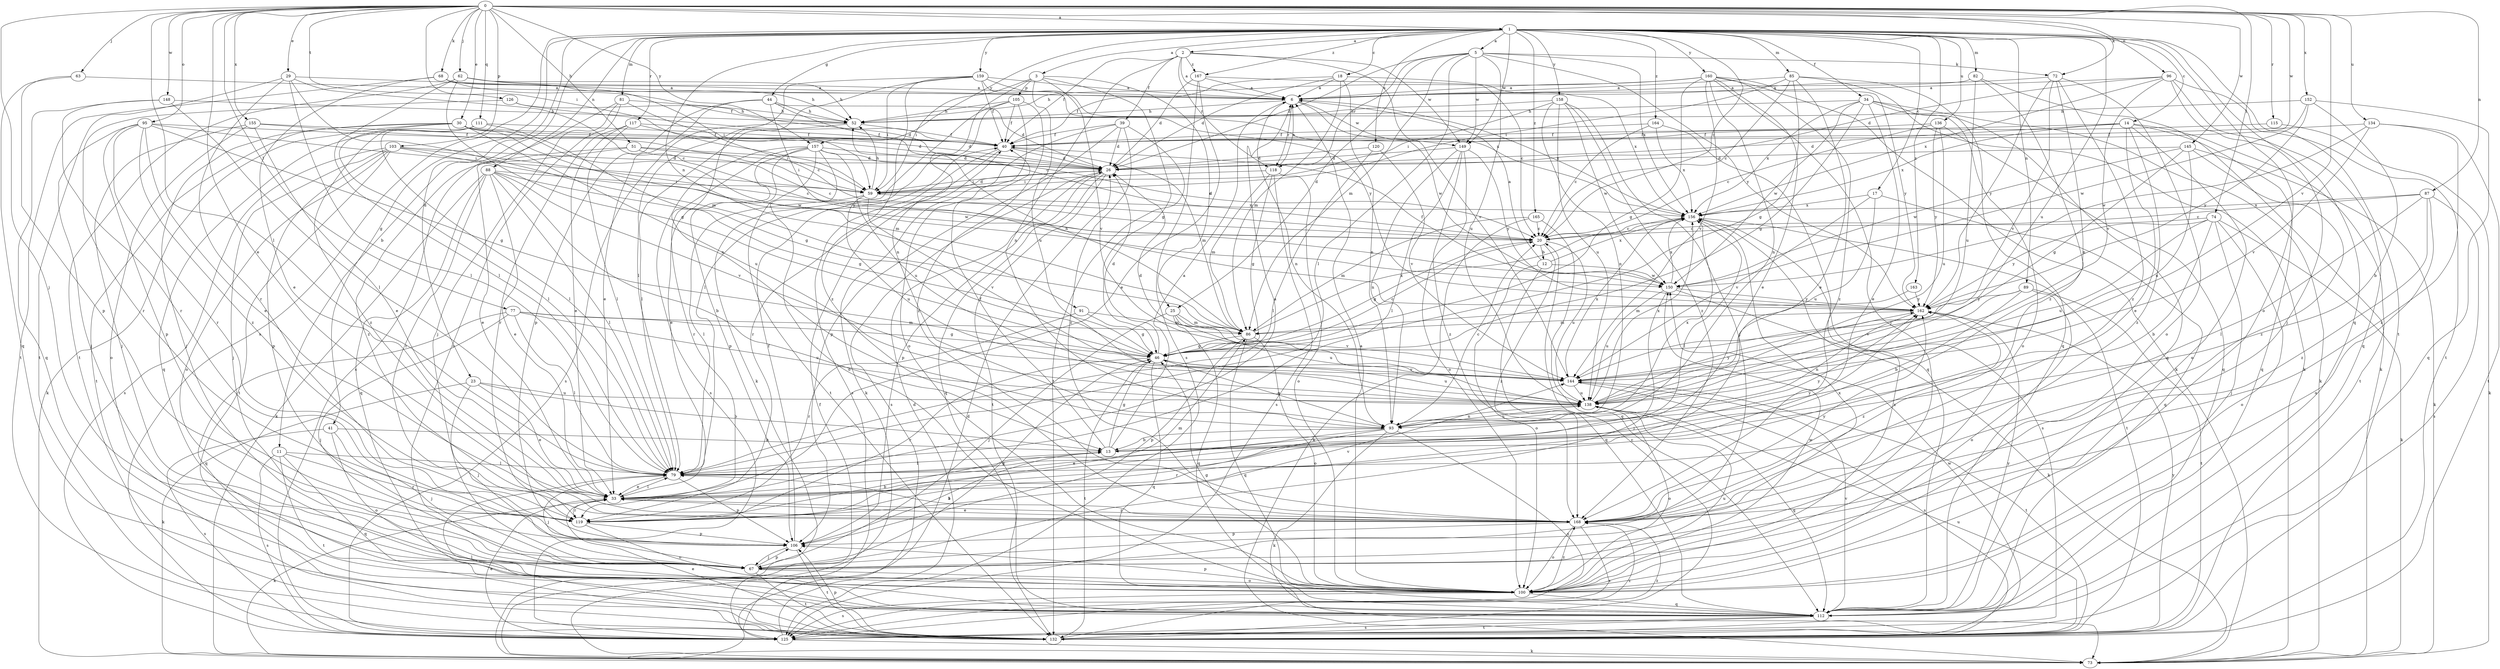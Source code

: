strict digraph  {
0;
1;
2;
3;
5;
6;
11;
12;
13;
14;
17;
18;
20;
23;
25;
26;
29;
30;
33;
34;
39;
40;
41;
44;
46;
51;
52;
59;
62;
63;
67;
68;
72;
73;
74;
77;
79;
81;
82;
85;
86;
87;
88;
89;
91;
93;
95;
96;
100;
103;
105;
106;
111;
112;
115;
117;
118;
119;
120;
125;
126;
132;
134;
136;
138;
144;
145;
148;
149;
150;
152;
155;
156;
157;
158;
159;
160;
162;
163;
164;
165;
167;
168;
0 -> 1  [label=a];
0 -> 29  [label=e];
0 -> 30  [label=e];
0 -> 33  [label=e];
0 -> 51  [label=h];
0 -> 59  [label=i];
0 -> 62  [label=j];
0 -> 63  [label=j];
0 -> 67  [label=j];
0 -> 68  [label=k];
0 -> 72  [label=k];
0 -> 74  [label=l];
0 -> 77  [label=l];
0 -> 79  [label=l];
0 -> 87  [label=n];
0 -> 95  [label=o];
0 -> 96  [label=o];
0 -> 103  [label=p];
0 -> 111  [label=q];
0 -> 115  [label=r];
0 -> 126  [label=t];
0 -> 134  [label=u];
0 -> 144  [label=v];
0 -> 145  [label=w];
0 -> 148  [label=w];
0 -> 149  [label=w];
0 -> 152  [label=x];
0 -> 155  [label=x];
0 -> 157  [label=y];
1 -> 2  [label=a];
1 -> 3  [label=a];
1 -> 5  [label=a];
1 -> 11  [label=b];
1 -> 14  [label=c];
1 -> 17  [label=c];
1 -> 18  [label=c];
1 -> 20  [label=c];
1 -> 23  [label=d];
1 -> 34  [label=f];
1 -> 41  [label=g];
1 -> 44  [label=g];
1 -> 81  [label=m];
1 -> 82  [label=m];
1 -> 85  [label=m];
1 -> 88  [label=n];
1 -> 89  [label=n];
1 -> 91  [label=n];
1 -> 100  [label=o];
1 -> 112  [label=q];
1 -> 117  [label=r];
1 -> 120  [label=s];
1 -> 125  [label=s];
1 -> 132  [label=t];
1 -> 136  [label=u];
1 -> 138  [label=u];
1 -> 149  [label=w];
1 -> 157  [label=y];
1 -> 158  [label=y];
1 -> 159  [label=y];
1 -> 160  [label=y];
1 -> 163  [label=z];
1 -> 164  [label=z];
1 -> 165  [label=z];
1 -> 167  [label=z];
2 -> 6  [label=a];
2 -> 39  [label=f];
2 -> 40  [label=f];
2 -> 93  [label=n];
2 -> 118  [label=r];
2 -> 144  [label=v];
2 -> 149  [label=w];
2 -> 167  [label=z];
3 -> 25  [label=d];
3 -> 46  [label=g];
3 -> 59  [label=i];
3 -> 93  [label=n];
3 -> 105  [label=p];
3 -> 138  [label=u];
3 -> 144  [label=v];
5 -> 25  [label=d];
5 -> 26  [label=d];
5 -> 72  [label=k];
5 -> 79  [label=l];
5 -> 86  [label=m];
5 -> 118  [label=r];
5 -> 138  [label=u];
5 -> 149  [label=w];
5 -> 156  [label=x];
5 -> 162  [label=y];
6 -> 52  [label=h];
6 -> 93  [label=n];
6 -> 118  [label=r];
6 -> 149  [label=w];
6 -> 150  [label=w];
6 -> 156  [label=x];
11 -> 79  [label=l];
11 -> 112  [label=q];
11 -> 119  [label=r];
11 -> 125  [label=s];
11 -> 132  [label=t];
12 -> 6  [label=a];
12 -> 100  [label=o];
12 -> 112  [label=q];
12 -> 150  [label=w];
12 -> 156  [label=x];
13 -> 6  [label=a];
13 -> 40  [label=f];
13 -> 46  [label=g];
13 -> 79  [label=l];
13 -> 162  [label=y];
14 -> 26  [label=d];
14 -> 33  [label=e];
14 -> 40  [label=f];
14 -> 100  [label=o];
14 -> 112  [label=q];
14 -> 132  [label=t];
14 -> 156  [label=x];
14 -> 168  [label=z];
17 -> 112  [label=q];
17 -> 138  [label=u];
17 -> 144  [label=v];
17 -> 156  [label=x];
18 -> 6  [label=a];
18 -> 26  [label=d];
18 -> 40  [label=f];
18 -> 86  [label=m];
18 -> 93  [label=n];
18 -> 156  [label=x];
20 -> 12  [label=b];
20 -> 46  [label=g];
20 -> 138  [label=u];
20 -> 168  [label=z];
23 -> 13  [label=b];
23 -> 33  [label=e];
23 -> 67  [label=j];
23 -> 73  [label=k];
23 -> 138  [label=u];
25 -> 67  [label=j];
25 -> 86  [label=m];
25 -> 112  [label=q];
25 -> 138  [label=u];
25 -> 144  [label=v];
26 -> 59  [label=i];
26 -> 106  [label=p];
26 -> 112  [label=q];
26 -> 125  [label=s];
26 -> 132  [label=t];
29 -> 6  [label=a];
29 -> 20  [label=c];
29 -> 79  [label=l];
29 -> 86  [label=m];
29 -> 119  [label=r];
29 -> 132  [label=t];
30 -> 26  [label=d];
30 -> 40  [label=f];
30 -> 67  [label=j];
30 -> 73  [label=k];
30 -> 79  [label=l];
30 -> 86  [label=m];
30 -> 132  [label=t];
30 -> 138  [label=u];
30 -> 150  [label=w];
33 -> 6  [label=a];
33 -> 73  [label=k];
33 -> 79  [label=l];
33 -> 119  [label=r];
33 -> 168  [label=z];
34 -> 33  [label=e];
34 -> 46  [label=g];
34 -> 52  [label=h];
34 -> 73  [label=k];
34 -> 100  [label=o];
34 -> 112  [label=q];
34 -> 150  [label=w];
34 -> 156  [label=x];
39 -> 26  [label=d];
39 -> 40  [label=f];
39 -> 73  [label=k];
39 -> 106  [label=p];
39 -> 132  [label=t];
39 -> 168  [label=z];
40 -> 26  [label=d];
40 -> 86  [label=m];
40 -> 119  [label=r];
40 -> 125  [label=s];
41 -> 13  [label=b];
41 -> 67  [label=j];
41 -> 100  [label=o];
41 -> 125  [label=s];
44 -> 20  [label=c];
44 -> 26  [label=d];
44 -> 33  [label=e];
44 -> 52  [label=h];
44 -> 106  [label=p];
44 -> 162  [label=y];
46 -> 20  [label=c];
46 -> 26  [label=d];
46 -> 112  [label=q];
46 -> 119  [label=r];
46 -> 132  [label=t];
46 -> 138  [label=u];
46 -> 144  [label=v];
51 -> 20  [label=c];
51 -> 26  [label=d];
51 -> 33  [label=e];
51 -> 59  [label=i];
51 -> 168  [label=z];
52 -> 40  [label=f];
52 -> 79  [label=l];
52 -> 125  [label=s];
59 -> 26  [label=d];
59 -> 52  [label=h];
59 -> 79  [label=l];
59 -> 138  [label=u];
59 -> 144  [label=v];
59 -> 156  [label=x];
62 -> 6  [label=a];
62 -> 46  [label=g];
62 -> 52  [label=h];
62 -> 59  [label=i];
62 -> 79  [label=l];
62 -> 132  [label=t];
63 -> 6  [label=a];
63 -> 106  [label=p];
63 -> 112  [label=q];
67 -> 46  [label=g];
67 -> 100  [label=o];
67 -> 106  [label=p];
67 -> 132  [label=t];
67 -> 156  [label=x];
68 -> 6  [label=a];
68 -> 33  [label=e];
68 -> 40  [label=f];
68 -> 52  [label=h];
68 -> 132  [label=t];
72 -> 6  [label=a];
72 -> 93  [label=n];
72 -> 100  [label=o];
72 -> 144  [label=v];
72 -> 162  [label=y];
72 -> 168  [label=z];
73 -> 26  [label=d];
73 -> 40  [label=f];
74 -> 13  [label=b];
74 -> 20  [label=c];
74 -> 67  [label=j];
74 -> 73  [label=k];
74 -> 100  [label=o];
74 -> 138  [label=u];
74 -> 162  [label=y];
77 -> 46  [label=g];
77 -> 67  [label=j];
77 -> 79  [label=l];
77 -> 86  [label=m];
77 -> 112  [label=q];
77 -> 138  [label=u];
79 -> 33  [label=e];
79 -> 67  [label=j];
79 -> 106  [label=p];
79 -> 162  [label=y];
81 -> 20  [label=c];
81 -> 52  [label=h];
81 -> 67  [label=j];
81 -> 100  [label=o];
81 -> 125  [label=s];
82 -> 6  [label=a];
82 -> 73  [label=k];
82 -> 138  [label=u];
82 -> 168  [label=z];
85 -> 6  [label=a];
85 -> 20  [label=c];
85 -> 33  [label=e];
85 -> 46  [label=g];
85 -> 59  [label=i];
85 -> 73  [label=k];
85 -> 112  [label=q];
86 -> 46  [label=g];
86 -> 52  [label=h];
86 -> 100  [label=o];
86 -> 106  [label=p];
86 -> 112  [label=q];
86 -> 156  [label=x];
87 -> 20  [label=c];
87 -> 79  [label=l];
87 -> 100  [label=o];
87 -> 125  [label=s];
87 -> 156  [label=x];
87 -> 168  [label=z];
88 -> 13  [label=b];
88 -> 33  [label=e];
88 -> 46  [label=g];
88 -> 59  [label=i];
88 -> 73  [label=k];
88 -> 79  [label=l];
88 -> 112  [label=q];
88 -> 119  [label=r];
88 -> 144  [label=v];
89 -> 13  [label=b];
89 -> 100  [label=o];
89 -> 132  [label=t];
89 -> 144  [label=v];
89 -> 162  [label=y];
91 -> 46  [label=g];
91 -> 86  [label=m];
91 -> 119  [label=r];
93 -> 13  [label=b];
93 -> 20  [label=c];
93 -> 33  [label=e];
93 -> 46  [label=g];
93 -> 73  [label=k];
93 -> 119  [label=r];
93 -> 125  [label=s];
93 -> 138  [label=u];
93 -> 156  [label=x];
95 -> 33  [label=e];
95 -> 40  [label=f];
95 -> 46  [label=g];
95 -> 59  [label=i];
95 -> 67  [label=j];
95 -> 106  [label=p];
95 -> 119  [label=r];
95 -> 168  [label=z];
96 -> 6  [label=a];
96 -> 26  [label=d];
96 -> 67  [label=j];
96 -> 112  [label=q];
96 -> 132  [label=t];
96 -> 144  [label=v];
96 -> 156  [label=x];
100 -> 6  [label=a];
100 -> 46  [label=g];
100 -> 106  [label=p];
100 -> 112  [label=q];
100 -> 125  [label=s];
100 -> 138  [label=u];
100 -> 150  [label=w];
100 -> 156  [label=x];
100 -> 168  [label=z];
103 -> 20  [label=c];
103 -> 26  [label=d];
103 -> 67  [label=j];
103 -> 100  [label=o];
103 -> 106  [label=p];
103 -> 125  [label=s];
103 -> 132  [label=t];
103 -> 150  [label=w];
105 -> 40  [label=f];
105 -> 52  [label=h];
105 -> 73  [label=k];
105 -> 79  [label=l];
105 -> 100  [label=o];
105 -> 168  [label=z];
106 -> 13  [label=b];
106 -> 40  [label=f];
106 -> 67  [label=j];
106 -> 132  [label=t];
111 -> 40  [label=f];
111 -> 46  [label=g];
111 -> 79  [label=l];
111 -> 112  [label=q];
111 -> 168  [label=z];
112 -> 125  [label=s];
112 -> 132  [label=t];
112 -> 144  [label=v];
112 -> 162  [label=y];
115 -> 40  [label=f];
115 -> 73  [label=k];
117 -> 26  [label=d];
117 -> 33  [label=e];
117 -> 40  [label=f];
117 -> 79  [label=l];
117 -> 119  [label=r];
118 -> 6  [label=a];
118 -> 46  [label=g];
118 -> 59  [label=i];
118 -> 86  [label=m];
118 -> 100  [label=o];
118 -> 125  [label=s];
119 -> 13  [label=b];
119 -> 86  [label=m];
119 -> 100  [label=o];
119 -> 106  [label=p];
119 -> 144  [label=v];
120 -> 26  [label=d];
120 -> 79  [label=l];
120 -> 144  [label=v];
125 -> 26  [label=d];
125 -> 33  [label=e];
125 -> 73  [label=k];
125 -> 150  [label=w];
125 -> 168  [label=z];
126 -> 26  [label=d];
126 -> 52  [label=h];
126 -> 119  [label=r];
132 -> 20  [label=c];
132 -> 33  [label=e];
132 -> 79  [label=l];
132 -> 106  [label=p];
132 -> 138  [label=u];
132 -> 162  [label=y];
132 -> 168  [label=z];
134 -> 40  [label=f];
134 -> 132  [label=t];
134 -> 144  [label=v];
134 -> 150  [label=w];
134 -> 168  [label=z];
136 -> 20  [label=c];
136 -> 40  [label=f];
136 -> 112  [label=q];
136 -> 138  [label=u];
136 -> 162  [label=y];
138 -> 93  [label=n];
138 -> 100  [label=o];
138 -> 112  [label=q];
138 -> 156  [label=x];
138 -> 162  [label=y];
144 -> 26  [label=d];
144 -> 125  [label=s];
144 -> 132  [label=t];
144 -> 138  [label=u];
144 -> 156  [label=x];
145 -> 26  [label=d];
145 -> 46  [label=g];
145 -> 73  [label=k];
145 -> 138  [label=u];
145 -> 150  [label=w];
145 -> 168  [label=z];
148 -> 52  [label=h];
148 -> 79  [label=l];
148 -> 112  [label=q];
148 -> 119  [label=r];
149 -> 26  [label=d];
149 -> 79  [label=l];
149 -> 93  [label=n];
149 -> 100  [label=o];
149 -> 162  [label=y];
149 -> 168  [label=z];
150 -> 40  [label=f];
150 -> 67  [label=j];
150 -> 73  [label=k];
150 -> 138  [label=u];
150 -> 156  [label=x];
150 -> 162  [label=y];
152 -> 13  [label=b];
152 -> 52  [label=h];
152 -> 112  [label=q];
152 -> 150  [label=w];
152 -> 162  [label=y];
155 -> 33  [label=e];
155 -> 40  [label=f];
155 -> 59  [label=i];
155 -> 67  [label=j];
155 -> 100  [label=o];
156 -> 20  [label=c];
156 -> 79  [label=l];
156 -> 125  [label=s];
156 -> 132  [label=t];
157 -> 20  [label=c];
157 -> 26  [label=d];
157 -> 33  [label=e];
157 -> 100  [label=o];
157 -> 106  [label=p];
157 -> 119  [label=r];
157 -> 125  [label=s];
157 -> 132  [label=t];
157 -> 138  [label=u];
158 -> 52  [label=h];
158 -> 59  [label=i];
158 -> 67  [label=j];
158 -> 93  [label=n];
158 -> 138  [label=u];
158 -> 150  [label=w];
158 -> 168  [label=z];
159 -> 6  [label=a];
159 -> 40  [label=f];
159 -> 59  [label=i];
159 -> 79  [label=l];
159 -> 93  [label=n];
159 -> 156  [label=x];
159 -> 162  [label=y];
159 -> 168  [label=z];
160 -> 6  [label=a];
160 -> 33  [label=e];
160 -> 46  [label=g];
160 -> 52  [label=h];
160 -> 67  [label=j];
160 -> 73  [label=k];
160 -> 93  [label=n];
160 -> 144  [label=v];
160 -> 162  [label=y];
160 -> 168  [label=z];
162 -> 86  [label=m];
162 -> 93  [label=n];
162 -> 168  [label=z];
163 -> 86  [label=m];
163 -> 162  [label=y];
164 -> 20  [label=c];
164 -> 40  [label=f];
164 -> 112  [label=q];
164 -> 156  [label=x];
165 -> 20  [label=c];
165 -> 73  [label=k];
165 -> 86  [label=m];
165 -> 112  [label=q];
167 -> 6  [label=a];
167 -> 20  [label=c];
167 -> 26  [label=d];
167 -> 33  [label=e];
167 -> 125  [label=s];
168 -> 33  [label=e];
168 -> 79  [label=l];
168 -> 100  [label=o];
168 -> 106  [label=p];
168 -> 125  [label=s];
168 -> 162  [label=y];
}

